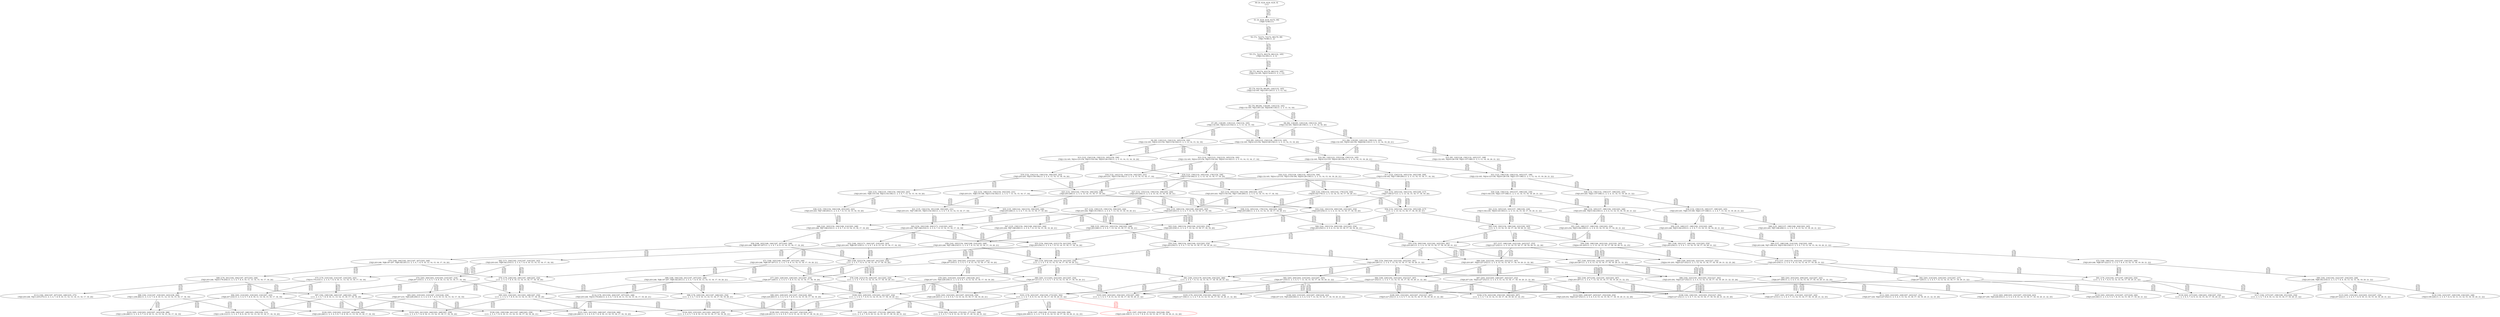 digraph {
	S0[label="S0: [0, 0] [0, 0] [0, 0] [0, 0] \n{}{}"];
	S1[label="S1: [0, 0] [0, 0] [0, 0] [72, 90] \n{T0J0:72-90}{1}"];
	S2[label="S2: [72, 72] [72, 72] [72, 90] [79, 99] \n{T0J1:79-99}{1, 2}"];
	S3[label="S3: [72, 72] [72, 90] [79, 99] [132, 165] \n{T0J2:132-165}{1, 2, 3}"];
	S4[label="S4: [72, 90] [74, 93] [79, 99] [132, 165] \n{T0J2:132-165, T0J12:74-93}{1, 2, 3, 13}"];
	S5[label="S5: [74, 93] [79, 99] [95, 120] [132, 165] \n{T0J2:132-165, T0J13:95-120}{1, 2, 3, 13, 14}"];
	S6[label="S6: [79, 99] [94, 118] [95, 120] [132, 165] \n{T0J2:132-165, T0J13:95-120, T0J18:94-118}{1, 2, 3, 13, 14, 19}"];
	S7[label="S7: [95, 118] [95, 118] [123, 154] [132, 165] \n{T0J2:132-165, T0J14:123-154}{1, 2, 3, 13, 14, 15, 19}"];
	S8[label="S8: [94, 118] [95, 120] [126, 159] [132, 165] \n{T0J2:132-165, T0J19:126-159}{1, 2, 3, 13, 14, 19, 20}"];
	S9[label="S9: [95, 118] [123, 154] [132, 165] [154, 192] \n{T0J2:132-165, T0J14:123-154, T0J15:154-192}{1, 2, 3, 13, 14, 15, 16, 19}"];
	S10[label="S10: [95, 120] [123, 154] [126, 159] [132, 165] \n{T0J2:132-165, T0J14:123-154, T0J19:126-159}{1, 2, 3, 13, 14, 15, 19, 20}"];
	S11[label="S11: [94, 119] [95, 120] [126, 159] [132, 165] \n{T0J2:132-165, T0J19:126-159, T0J20:94-119}{1, 2, 3, 13, 14, 19, 20, 21}"];
	S12[label="S12: [114, 142] [123, 154] [132, 165] [154, 192] \n{T0J2:132-165, T0J14:123-154, T0J15:154-192, T0J16:114-142}{1, 2, 3, 13, 14, 15, 16, 17, 19}"];
	S13[label="S13: [123, 154] [126, 159] [132, 165] [154, 194] \n{T0J2:132-165, T0J14:123-154, T0J15:154-194, T0J19:126-159}{1, 2, 3, 13, 14, 15, 16, 19, 20}"];
	S14[label="S14: [95, 120] [123, 155] [126, 159] [132, 165] \n{T0J2:132-165, T0J14:123-155, T0J19:126-159}{1, 2, 3, 13, 14, 15, 19, 20, 21}"];
	S15[label="S15: [95, 120] [126, 159] [132, 165] [157, 198] \n{T0J2:132-165, T0J19:126-159, T0J21:157-198}{1, 2, 3, 13, 14, 19, 20, 21, 22}"];
	S16[label="S16: [132, 142] [132, 154] [154, 192] [203, 231] \n{T0J3:203-231, T0J15:154-192}{1, 2, 3, 4, 13, 14, 15, 16, 17, 19}"];
	S17[label="S17: [123, 154] [132, 165] [154, 192] [160, 200] \n{T0J15:154-192, T0J17:160-200}{1, 2, 3, 13, 14, 15, 16, 17, 18, 19}"];
	S18[label="S18: [123, 159] [132, 165] [142, 178] [154, 194] \n{T0J15:154-194}{1, 2, 3, 13, 14, 15, 16, 17, 19, 20}"];
	S19[label="S19: [132, 154] [132, 159] [154, 194] [203, 243] \n{T0J3:203-243, T0J15:154-194}{1, 2, 3, 4, 13, 14, 15, 16, 19, 20}"];
	S20[label="S20: [123, 155] [126, 159] [132, 165] [154, 194] \n{T0J2:132-165, T0J14:123-155, T0J15:154-194, T0J19:126-159}{1, 2, 3, 13, 14, 15, 16, 19, 20, 21}"];
	S21[label="S21: [123, 156] [126, 159] [132, 165] [157, 198] \n{T0J2:132-165, T0J14:123-156, T0J19:126-159, T0J21:157-198}{1, 2, 3, 13, 14, 15, 19, 20, 21, 22}"];
	S22[label="S22: [132, 146] [135, 154] [154, 192] [203, 231] \n{T0J3:203-231, T0J6:135-146, T0J15:154-192}{1, 2, 3, 4, 7, 13, 14, 15, 16, 17, 19}"];
	S23[label="S23: [132, 165] [154, 192] [160, 200] [203, 243] \n{T0J3:203-243, T0J15:154-192, T0J17:160-200}{1, 2, 3, 4, 13, 14, 15, 16, 17, 18, 19}"];
	S24[label="S24: [132, 165] [142, 192] [154, 195] [160, 217] \n{T0J17:160-217}{1, 2, 3, 13, 14, 15, 16, 17, 18, 19, 20}"];
	S25[label="S25: [132, 165] [142, 178] [154, 194] [203, 248] \n{T0J3:203-248}{1, 2, 3, 4, 13, 14, 15, 16, 17, 19, 20}"];
	S26[label="S26: [132, 158] [135, 159] [154, 194] [203, 243] \n{T0J3:203-243, T0J6:135-158, T0J15:154-194}{1, 2, 3, 4, 7, 13, 14, 15, 16, 19, 20}"];
	S27[label="S27: [132, 155] [132, 159] [154, 194] [203, 244] \n{T0J3:203-244}{1, 2, 3, 4, 13, 14, 15, 16, 19, 20, 21}"];
	S28[label="S28: [126, 159] [132, 165] [142, 179] [154, 194] \n{T0J16:142-179}{1, 2, 3, 13, 14, 15, 16, 17, 19, 20, 21}"];
	S29[label="S29: [132, 156] [132, 159] [157, 198] [203, 245] \n{T0J3:203-245, T0J21:157-198}{1, 2, 3, 4, 13, 14, 15, 19, 20, 21, 22}"];
	S30[label="S30: [126, 159] [132, 165] [157, 198] [182, 230] \n{T0J15:182-230, T0J21:157-198}{1, 2, 3, 13, 14, 15, 16, 19, 20, 21, 22}"];
	S31[label="S31: [135, 154] [154, 191] [168, 192] [203, 231] \n{T0J3:203-231, T0J7:168-191, T0J15:154-192}{1, 2, 3, 4, 7, 8, 13, 14, 15, 16, 17, 19}"];
	S32[label="S32: [135, 169] [154, 192] [160, 204] [203, 243] \n{T0J3:203-243}{1, 2, 3, 4, 7, 13, 14, 15, 16, 17, 18, 19}"];
	S33[label="S33: [142, 192] [154, 200] [160, 222] [203, 254] \n{T0J3:203-254}{1, 2, 3, 4, 13, 14, 15, 16, 17, 18, 19, 20}"];
	S34[label="S34: [132, 165] [142, 192] [154, 195] [160, 217] \n{}{1, 2, 3, 13, 14, 15, 16, 17, 18, 19, 20, 21}"];
	S35[label="S35: [135, 169] [142, 182] [154, 194] [203, 248] \n{T0J3:203-248}{1, 2, 3, 4, 7, 13, 14, 15, 16, 17, 19, 20}"];
	S36[label="S36: [135, 159] [154, 194] [168, 203] [203, 243] \n{T0J3:203-243, T0J7:168-203}{1, 2, 3, 4, 7, 8, 13, 14, 15, 16, 19, 20}"];
	S37[label="S37: [132, 159] [135, 159] [154, 194] [203, 244] \n{T0J3:203-244, T0J6:135-159}{1, 2, 3, 4, 7, 13, 14, 15, 16, 19, 20, 21}"];
	S38[label="S38: [132, 165] [142, 179] [154, 194] [203, 248] \n{T0J3:203-248}{1, 2, 3, 4, 13, 14, 15, 16, 17, 19, 20, 21}"];
	S39[label="S39: [132, 159] [135, 160] [157, 198] [203, 245] \n{T0J3:203-245, T0J6:135-160, T0J21:157-198}{1, 2, 3, 4, 7, 13, 14, 15, 19, 20, 21, 22}"];
	S40[label="S40: [132, 165] [157, 198] [182, 230] [203, 248] \n{T0J3:203-248, T0J15:182-230}{1, 2, 3, 4, 13, 14, 15, 16, 19, 20, 21, 22}"];
	S41[label="S41: [132, 165] [145, 183] [157, 198] [182, 230] \n{T0J15:182-230, T0J16:145-183}{1, 2, 3, 13, 14, 15, 16, 17, 19, 20, 21, 22}"];
	S42[label="S42: [154, 192] [160, 204] [171, 214] [203, 243] \n{T0J3:203-243, T0J7:168-214}{1, 2, 3, 4, 7, 8, 13, 14, 15, 16, 17, 18, 19}"];
	S43[label="S43: [142, 196] [154, 204] [160, 222] [203, 254] \n{T0J3:203-254}{1, 2, 3, 4, 7, 13, 14, 15, 16, 17, 18, 19, 20}"];
	S44[label="S44: [142, 192] [154, 200] [160, 222] [203, 254] \n{T0J3:203-254}{1, 2, 3, 4, 13, 14, 15, 16, 17, 18, 19, 20, 21}"];
	S45[label="S45: [142, 192] [154, 198] [160, 222] [182, 243] \n{}{1, 2, 3, 13, 14, 15, 16, 17, 18, 19, 20, 21, 22}"];
	S46[label="S46: [142, 183] [154, 194] [168, 214] [203, 248] \n{T0J3:203-248, T0J7:168-214}{1, 2, 3, 4, 7, 8, 13, 14, 15, 16, 17, 19, 20}"];
	S47[label="S47: [135, 159] [154, 194] [168, 204] [203, 244] \n{T0J3:203-244, T0J7:168-204}{1, 2, 3, 4, 7, 8, 13, 14, 15, 16, 19, 20, 21}"];
	S48[label="S48: [135, 169] [142, 183] [154, 194] [203, 248] \n{T0J3:203-248}{1, 2, 3, 4, 7, 13, 14, 15, 16, 17, 19, 20, 21}"];
	S49[label="S49: [135, 160] [157, 198] [168, 204] [203, 245] \n{T0J3:203-245, T0J7:168-204}{1, 2, 3, 4, 7, 8, 13, 14, 15, 19, 20, 21, 22}"];
	S50[label="S50: [135, 169] [157, 198] [182, 233] [203, 248] \n{T0J3:203-248, T0J15:182-233}{1, 2, 3, 4, 7, 13, 14, 15, 16, 19, 20, 21, 22}"];
	S51[label="S51: [145, 188] [157, 198] [182, 230] [203, 254] \n{T0J3:203-254, T0J15:182-230}{1, 2, 3, 4, 13, 14, 15, 16, 17, 19, 20, 21, 22}"];
	S52[label="S52: [168, 192] [171, 204] [187, 216] [203, 243] \n{T0J3:203-243, T0J8:187-216}{1, 2, 3, 4, 7, 8, 9, 13, 14, 15, 16, 17, 18, 19}"];
	S53[label="S53: [154, 204] [160, 222] [178, 241] [203, 254] \n{T0J3:203-254}{1, 2, 3, 4, 7, 8, 13, 14, 15, 16, 17, 18, 19, 20}"];
	S54[label="S54: [142, 196] [154, 204] [160, 222] [203, 254] \n{T0J3:203-254}{1, 2, 3, 4, 7, 13, 14, 15, 16, 17, 18, 19, 20, 21}"];
	S55[label="S55: [154, 200] [160, 222] [182, 243] [203, 281] \n{T0J3:203-281}{1, 2, 3, 4, 13, 14, 15, 16, 17, 18, 19, 20, 21, 22}"];
	S56[label="S56: [160, 198] [160, 203] [182, 222] [191, 243] \n{T0J24:191-203}{1, 2, 3, 13, 14, 15, 16, 17, 18, 19, 20, 21, 22, 25}"];
	S57[label="S57: [157, 198] [160, 222] [182, 243] [227, 252] \n{T0J25:227-252}{1, 2, 3, 13, 14, 15, 16, 17, 18, 19, 20, 21, 22, 26}"];
	S58[label="S58: [168, 183] [168, 194] [187, 207] [203, 248] \n{T0J3:203-248, T0J8:187-207}{1, 2, 3, 4, 7, 8, 9, 13, 14, 15, 16, 17, 19, 20}"];
	S59[label="S59: [142, 183] [154, 194] [168, 214] [203, 248] \n{T0J3:203-248, T0J7:168-214}{1, 2, 3, 4, 7, 8, 13, 14, 15, 16, 17, 19, 20, 21}"];
	S60[label="S60: [157, 198] [168, 214] [182, 234] [203, 248] \n{T0J3:203-248, T0J7:168-214, T0J15:182-234}{1, 2, 3, 4, 7, 8, 13, 14, 15, 16, 19, 20, 21, 22}"];
	S61[label="S61: [148, 192] [157, 198] [182, 233] [203, 254] \n{T0J3:203-254}{1, 2, 3, 4, 7, 13, 14, 15, 16, 17, 19, 20, 21, 22}"];
	S62[label="S62: [171, 204] [182, 210] [187, 216] [203, 243] \n{T0J3:203-243, T0J9:182-210}{1, 2, 3, 4, 7, 8, 9, 10, 13, 14, 15, 16, 17, 18, 19}"];
	S63[label="S63: [168, 222] [178, 228] [187, 241] [203, 254] \n{}{1, 2, 3, 4, 7, 8, 9, 13, 14, 15, 16, 17, 18, 19, 20}"];
	S64[label="S64: [203, 204] [203, 210] [203, 222] [207, 241] \n{T0J4:207-210}{1, 2, 3, 4, 5, 7, 8, 13, 14, 15, 16, 17, 18, 19, 20}"];
	S65[label="S65: [154, 205] [160, 222] [178, 241] [203, 254] \n{}{1, 2, 3, 4, 7, 8, 13, 14, 15, 16, 17, 18, 19, 20, 21}"];
	S66[label="S66: [154, 204] [160, 222] [182, 243] [203, 281] \n{T0J3:203-281}{1, 2, 3, 4, 7, 13, 14, 15, 16, 17, 18, 19, 20, 21, 22}"];
	S67[label="S67: [160, 203] [182, 222] [191, 243] [203, 287] \n{T0J3:203-287}{1, 2, 3, 4, 13, 14, 15, 16, 17, 18, 19, 20, 21, 22, 25}"];
	S68[label="S68: [160, 222] [182, 243] [203, 252] [227, 287] \n{T0J3:203-287, T0J25:227-252}{1, 2, 3, 4, 13, 14, 15, 16, 17, 18, 19, 20, 21, 22, 26}"];
	S69[label="S69: [160, 203] [182, 222] [191, 243] [227, 252] \n{T0J24:191-203, T0J25:227-252}{1, 2, 3, 13, 14, 15, 16, 17, 18, 19, 20, 21, 22, 25, 26}"];
	S70[label="S70: [168, 194] [182, 201] [187, 207] [203, 248] \n{T0J3:203-248, T0J8:187-207, T0J9:182-201}{1, 2, 3, 4, 7, 8, 9, 10, 13, 14, 15, 16, 17, 19, 20}"];
	S71[label="S71: [168, 183] [168, 194] [187, 207] [203, 248] \n{T0J3:203-248, T0J8:187-207}{1, 2, 3, 4, 7, 8, 9, 13, 14, 15, 16, 17, 19, 20, 21}"];
	S72[label="S72: [168, 198] [182, 222] [187, 234] [203, 248] \n{T0J3:203-248, T0J8:187-222}{1, 2, 3, 4, 7, 8, 9, 13, 14, 15, 16, 19, 20, 21, 22}"];
	S73[label="S73: [157, 214] [176, 233] [182, 237] [203, 254] \n{T0J3:203-254}{1, 2, 3, 4, 7, 8, 13, 14, 15, 16, 17, 19, 20, 21, 22}"];
	S74[label="S74: [203, 204] [203, 210] [203, 210] [207, 216] \n{T0J4:207-210}{1, 2, 3, 4, 5, 7, 8, 9, 10, 13, 14, 15, 16, 17, 18, 19}"];
	S75[label="S75: [179, 210] [182, 214] [187, 216] [203, 243] \n{T0J10:179-214}{1, 2, 3, 4, 7, 8, 9, 10, 11, 13, 14, 15, 16, 17, 18, 19}"];
	S76[label="S76: [178, 228] [182, 240] [187, 248] [203, 254] \n{}{1, 2, 3, 4, 7, 8, 9, 10, 13, 14, 15, 16, 17, 18, 19, 20}"];
	S77[label="S77: [203, 228] [203, 228] [203, 241] [207, 254] \n{T0J4:207-228}{1, 2, 3, 4, 5, 7, 8, 9, 13, 14, 15, 16, 17, 18, 19, 20}"];
	S78[label="S78: [168, 223] [178, 229] [187, 241] [203, 254] \n{}{1, 2, 3, 4, 7, 8, 9, 13, 14, 15, 16, 17, 18, 19, 20, 21}"];
	S79[label="S79: [203, 210] [203, 222] [207, 236] [228, 241] \n{T0J4:207-210, T0J5:228-236}{1, 2, 3, 4, 5, 6, 7, 8, 13, 14, 15, 16, 17, 18, 19, 20}"];
	S80[label="S80: [203, 211] [203, 222] [203, 241] [207, 254] \n{T0J4:207-211}{1, 2, 3, 4, 5, 7, 8, 13, 14, 15, 16, 17, 18, 19, 20, 21}"];
	S81[label="S81: [160, 233] [178, 243] [190, 254] [203, 284] \n{}{1, 2, 3, 4, 7, 8, 13, 14, 15, 16, 17, 18, 19, 20, 21, 22}"];
	S82[label="S82: [203, 204] [203, 210] [203, 222] [207, 243] \n{T0J4:207-210}{1, 2, 3, 4, 5, 7, 13, 14, 15, 16, 17, 18, 19, 20, 21, 22}"];
	S83[label="S83: [160, 207] [182, 222] [191, 243] [203, 287] \n{T0J3:203-287}{1, 2, 3, 4, 7, 13, 14, 15, 16, 17, 18, 19, 20, 21, 22, 25}"];
	S84[label="S84: [160, 226] [182, 243] [203, 252] [227, 287] \n{T0J25:227-252}{1, 2, 3, 4, 7, 13, 14, 15, 16, 17, 18, 19, 20, 21, 22, 26}"];
	S85[label="S85: [203, 203] [203, 209] [203, 222] [207, 243] \n{T0J4:207-209}{1, 2, 3, 4, 5, 13, 14, 15, 16, 17, 18, 19, 20, 21, 22, 25}"];
	S86[label="S86: [182, 222] [191, 243] [203, 252] [227, 292] \n{T0J3:203-292, T0J25:227-252}{1, 2, 3, 4, 13, 14, 15, 16, 17, 18, 19, 20, 21, 22, 25, 26}"];
	S87[label="S87: [203, 222] [203, 228] [207, 243] [227, 252] \n{T0J4:207-228, T0J25:227-252}{1, 2, 3, 4, 5, 13, 14, 15, 16, 17, 18, 19, 20, 21, 22, 26}"];
	S88[label="S88: [176, 201] [182, 204] [187, 207] [203, 248] \n{T0J3:203-248, T0J10:176-204}{1, 2, 3, 4, 7, 8, 9, 10, 11, 13, 14, 15, 16, 17, 19, 20}"];
	S89[label="S89: [168, 194] [182, 201] [187, 207] [203, 248] \n{T0J3:203-248, T0J8:187-207, T0J9:182-201}{1, 2, 3, 4, 7, 8, 9, 10, 13, 14, 15, 16, 17, 19, 20, 21}"];
	S90[label="S90: [182, 216] [182, 222] [187, 234] [203, 248] \n{T0J3:203-248, T0J9:182-216}{1, 2, 3, 4, 7, 8, 9, 10, 13, 14, 15, 16, 19, 20, 21, 22}"];
	S91[label="S91: [176, 233] [182, 237] [187, 238] [203, 254] \n{}{1, 2, 3, 4, 7, 8, 9, 13, 14, 15, 16, 17, 19, 20, 21, 22}"];
	S92[label="S92: [203, 214] [203, 220] [203, 233] [207, 237] \n{T0J4:207-220}{1, 2, 3, 4, 5, 7, 8, 13, 14, 15, 16, 17, 19, 20, 21, 22}"];
	S93[label="S93: [203, 210] [203, 210] [207, 216] [228, 236] \n{T0J4:207-210, T0J5:228-236}{1, 2, 3, 4, 5, 6, 7, 8, 9, 10, 13, 14, 15, 16, 17, 18, 19}"];
	S94[label="S94: [203, 214] [203, 216] [203, 216] [207, 243] \n{T0J4:207-216}{1, 2, 3, 4, 5, 7, 8, 9, 10, 11, 13, 14, 15, 16, 17, 18, 19}"];
	S95[label="S95: [203, 234] [203, 241] [203, 248] [207, 254] \n{}{1, 2, 3, 4, 5, 7, 8, 9, 10, 13, 14, 15, 16, 17, 18, 19, 20}"];
	S96[label="S96: [182, 214] [187, 216] [203, 243] [238, 284] \n{T0J11:238-284}{1, 2, 3, 4, 7, 8, 9, 10, 11, 12, 13, 14, 15, 16, 17, 18, 19}"];
	S97[label="S97: [182, 238] [186, 240] [187, 248] [203, 259] \n{}{1, 2, 3, 4, 7, 8, 9, 10, 11, 13, 14, 15, 16, 17, 18, 19, 20}"];
	S98[label="S98: [178, 229] [182, 241] [187, 248] [203, 254] \n{}{1, 2, 3, 4, 7, 8, 9, 10, 13, 14, 15, 16, 17, 18, 19, 20, 21}"];
	S99[label="S99: [203, 228] [203, 241] [207, 254] [228, 260] \n{T0J5:228-260}{1, 2, 3, 4, 5, 6, 7, 8, 9, 13, 14, 15, 16, 17, 18, 19, 20}"];
	S100[label="S100: [203, 229] [203, 235] [203, 241] [207, 254] \n{}{1, 2, 3, 4, 5, 7, 8, 9, 13, 14, 15, 16, 17, 18, 19, 20, 21}"];
	S101[label="S101: [178, 243] [187, 254] [190, 273] [203, 302] \n{}{1, 2, 3, 4, 7, 8, 9, 13, 14, 15, 16, 17, 18, 19, 20, 21, 22}"];
	S102[label="S102: [203, 222] [203, 241] [207, 243] [228, 254] \n{T0J5:228-243}{1, 2, 3, 4, 5, 6, 7, 8, 13, 14, 15, 16, 17, 18, 19, 20, 21}"];
	S103[label="S103: [203, 243] [203, 254] [203, 255] [207, 290] \n{}{1, 2, 3, 4, 5, 7, 8, 13, 14, 15, 16, 17, 18, 19, 20, 21, 22}"];
	S104[label="S104: [178, 243] [190, 254] [191, 284] [203, 287] \n{}{1, 2, 3, 4, 7, 8, 13, 14, 15, 16, 17, 18, 19, 20, 21, 22, 25}"];
	S105[label="S105: [178, 243] [190, 254] [203, 284] [227, 336] \n{T0J25:227-336}{1, 2, 3, 4, 7, 8, 13, 14, 15, 16, 17, 18, 19, 20, 21, 22, 26}"];
	S106[label="S106: [203, 210] [203, 222] [207, 236] [228, 243] \n{T0J4:207-210, T0J5:228-236}{1, 2, 3, 4, 5, 6, 7, 13, 14, 15, 16, 17, 18, 19, 20, 21, 22}"];
	S107[label="S107: [203, 207] [203, 213] [203, 222] [207, 243] \n{T0J4:207-213}{1, 2, 3, 4, 5, 7, 13, 14, 15, 16, 17, 18, 19, 20, 21, 22, 25}"];
	S108[label="S108: [182, 226] [191, 243] [203, 252] [227, 292] \n{T0J25:227-252}{1, 2, 3, 4, 7, 13, 14, 15, 16, 17, 18, 19, 20, 21, 22, 25, 26}"];
	S109[label="S109: [203, 232] [203, 243] [207, 252] [227, 287] \n{T0J25:227-252}{1, 2, 3, 4, 5, 7, 13, 14, 15, 16, 17, 18, 19, 20, 21, 22, 26}"];
	S110[label="S110: [203, 209] [203, 222] [207, 235] [228, 243] \n{T0J4:207-209, T0J5:228-235}{1, 2, 3, 4, 5, 6, 13, 14, 15, 16, 17, 18, 19, 20, 21, 22, 25}"];
	S111[label="S111: [203, 222] [203, 228] [207, 243] [227, 252] \n{T0J4:207-228, T0J25:227-252}{1, 2, 3, 4, 5, 13, 14, 15, 16, 17, 18, 19, 20, 21, 22, 25, 26}"];
	S112[label="S112: [203, 228] [207, 243] [227, 252] [228, 254] \n{T0J5:228-254, T0J25:227-252}{1, 2, 3, 4, 5, 6, 13, 14, 15, 16, 17, 18, 19, 20, 21, 22, 26}"];
	S113[label="S113: [182, 204] [187, 207] [203, 248] [235, 275] \n{T0J3:203-248, T0J11:235-275}{1, 2, 3, 4, 7, 8, 9, 10, 11, 12, 13, 14, 15, 16, 17, 19, 20}"];
	S114[label="S114: [176, 201] [182, 204] [187, 207] [203, 248] \n{T0J3:203-248, T0J10:176-204}{1, 2, 3, 4, 7, 8, 9, 10, 11, 13, 14, 15, 16, 17, 19, 20, 21}"];
	S115[label="S115: [203, 216] [203, 222] [203, 222] [207, 234] \n{T0J4:207-222}{1, 2, 3, 4, 5, 7, 8, 9, 10, 13, 14, 15, 16, 19, 20, 21, 22}"];
	S116[label="S116: [182, 222] [187, 226] [190, 234] [203, 248] \n{T0J10:190-226}{1, 2, 3, 4, 7, 8, 9, 10, 11, 13, 14, 15, 16, 19, 20, 21, 22}"];
	S117[label="S117: [182, 237] [187, 238] [190, 251] [203, 254] \n{}{1, 2, 3, 4, 7, 8, 9, 10, 13, 14, 15, 16, 17, 19, 20, 21, 22}"];
	S118[label="S118: [203, 237] [203, 238] [203, 239] [207, 254] \n{}{1, 2, 3, 4, 5, 7, 8, 9, 13, 14, 15, 16, 17, 19, 20, 21, 22}"];
	S119[label="S119: [203, 220] [203, 233] [207, 237] [228, 246] \n{T0J5:228-246}{1, 2, 3, 4, 5, 6, 7, 8, 13, 14, 15, 16, 17, 19, 20, 21, 22}"];
	S120[label="S120: [203, 216] [203, 216] [207, 243] [228, 246] \n{T0J5:228-246}{1, 2, 3, 4, 5, 6, 7, 8, 9, 10, 11, 13, 14, 15, 16, 17, 18, 19}"];
	S121[label="S121: [203, 241] [203, 248] [207, 254] [228, 266] \n{T0J5:228-266}{1, 2, 3, 4, 5, 6, 7, 8, 9, 10, 13, 14, 15, 16, 17, 18, 19, 20}"];
	S122[label="S122: [203, 216] [203, 220] [207, 243] [238, 288] \n{T0J11:238-288}{1, 2, 3, 4, 5, 7, 8, 9, 10, 11, 12, 13, 14, 15, 16, 17, 18, 19}"];
	S123[label="S123: [203, 241] [203, 244] [203, 248] [207, 259] \n{}{1, 2, 3, 4, 5, 7, 8, 9, 10, 11, 13, 14, 15, 16, 17, 18, 19, 20}"];
	S124[label="S124: [203, 235] [203, 241] [203, 248] [207, 254] \n{}{1, 2, 3, 4, 5, 7, 8, 9, 10, 13, 14, 15, 16, 17, 18, 19, 20, 21}"];
	S125[label="S125: [186, 240] [187, 248] [203, 259] [238, 312] \n{T0J11:238-312}{1, 2, 3, 4, 7, 8, 9, 10, 11, 12, 13, 14, 15, 16, 17, 18, 19, 20}"];
	S126[label="S126: [182, 239] [186, 241] [187, 248] [203, 259] \n{}{1, 2, 3, 4, 7, 8, 9, 10, 11, 13, 14, 15, 16, 17, 18, 19, 20, 21}"];
	S127[label="S127: [182, 254] [187, 273] [192, 289] [203, 308] \n{}{1, 2, 3, 4, 7, 8, 9, 10, 13, 14, 15, 16, 17, 18, 19, 20, 21, 22}"];
	S128[label="S128: [203, 235] [203, 241] [207, 254] [228, 261] \n{T0J5:228-261}{1, 2, 3, 4, 5, 6, 7, 8, 9, 13, 14, 15, 16, 17, 18, 19, 20, 21}"];
	S129[label="S129: [203, 254] [203, 273] [203, 277] [207, 308] \n{}{1, 2, 3, 4, 5, 7, 8, 9, 13, 14, 15, 16, 17, 18, 19, 20, 21, 22}"];
	S130[label="S130: [187, 254] [190, 273] [203, 302] [209, 309] \n{T0J24:209-309}{1, 2, 3, 4, 7, 8, 9, 13, 14, 15, 16, 17, 18, 19, 20, 21, 22, 25}"];
	S131[label="S131: [187, 254] [190, 273] [203, 302] [248, 358] \n{T0J25:248-358}{1, 2, 3, 4, 7, 8, 9, 13, 14, 15, 16, 17, 18, 19, 20, 21, 22, 26}"];
	S0 -> S1[label="T0 J0\nDL=350\nES=0\nLS=0\nEF=72\nLF=90",fontsize=8];
	S1 -> S2[label="T0 J1\nDL=350\nES=72\nLS=90\nEF=79\nLF=99",fontsize=8];
	S2 -> S3[label="T0 J2\nDL=350\nES=72\nLS=90\nEF=132\nLF=165",fontsize=8];
	S3 -> S4[label="T0 J12\nDL=350\nES=72\nLS=90\nEF=74\nLF=93",fontsize=8];
	S4 -> S5[label="T0 J13\nDL=350\nES=74\nLS=93\nEF=95\nLF=120",fontsize=8];
	S5 -> S6[label="T0 J18\nDL=350\nES=74\nLS=93\nEF=94\nLF=118",fontsize=8];
	S6 -> S7[label="T0 J14\nDL=350\nES=95\nLS=118\nEF=123\nLF=154",fontsize=8];
	S6 -> S8[label="T0 J19\nDL=350\nES=94\nLS=118\nEF=126\nLF=159",fontsize=8];
	S7 -> S9[label="T0 J15\nDL=350\nES=95\nLS=118\nEF=154\nLF=192",fontsize=8];
	S7 -> S10[label="T0 J19\nDL=350\nES=95\nLS=118\nEF=127\nLF=159",fontsize=8];
	S8 -> S10[label="T0 J14\nDL=350\nES=95\nLS=118\nEF=123\nLF=154",fontsize=8];
	S8 -> S11[label="T0 J20\nDL=350\nES=94\nLS=118\nEF=94\nLF=119",fontsize=8];
	S9 -> S12[label="T0 J16\nDL=350\nES=95\nLS=118\nEF=114\nLF=142",fontsize=8];
	S9 -> S13[label="T0 J19\nDL=350\nES=95\nLS=118\nEF=127\nLF=159",fontsize=8];
	S10 -> S13[label="T0 J15\nDL=350\nES=95\nLS=120\nEF=154\nLF=194",fontsize=8];
	S10 -> S14[label="T0 J20\nDL=350\nES=95\nLS=119\nEF=95\nLF=120",fontsize=8];
	S11 -> S14[label="T0 J14\nDL=350\nES=95\nLS=119\nEF=123\nLF=155",fontsize=8];
	S11 -> S15[label="T0 J21\nDL=350\nES=94\nLS=119\nEF=157\nLF=198",fontsize=8];
	S12 -> S16[label="T0 J3\nDL=350\nES=132\nLS=142\nEF=203\nLF=231",fontsize=8];
	S12 -> S17[label="T0 J17\nDL=350\nES=114\nLS=142\nEF=160\nLF=200",fontsize=8];
	S12 -> S18[label="T0 J19\nDL=350\nES=114\nLS=119\nEF=146\nLF=160",fontsize=8];
	S13 -> S19[label="T0 J3\nDL=350\nES=132\nLS=154\nEF=203\nLF=243",fontsize=8];
	S13 -> S18[label="T0 J16\nDL=350\nES=123\nLS=154\nEF=142\nLF=178",fontsize=8];
	S14 -> S20[label="T0 J15\nDL=350\nES=95\nLS=120\nEF=154\nLF=194",fontsize=8];
	S14 -> S21[label="T0 J21\nDL=350\nES=95\nLS=119\nEF=158\nLF=198",fontsize=8];
	S15 -> S21[label="T0 J14\nDL=350\nES=95\nLS=120\nEF=123\nLF=156",fontsize=8];
	S16 -> S22[label="T0 J6\nDL=350\nES=132\nLS=142\nEF=135\nLF=146",fontsize=8];
	S16 -> S23[label="T0 J17\nDL=350\nES=132\nLS=142\nEF=178\nLF=200",fontsize=8];
	S17 -> S23[label="T0 J3\nDL=350\nES=132\nLS=154\nEF=203\nLF=243",fontsize=8];
	S17 -> S24[label="T0 J19\nDL=350\nES=123\nLS=154\nEF=155\nLF=195",fontsize=8];
	S18 -> S25[label="T0 J3\nDL=350\nES=132\nLS=159\nEF=203\nLF=248",fontsize=8];
	S18 -> S24[label="T0 J17\nDL=350\nES=123\nLS=159\nEF=169\nLF=217",fontsize=8];
	S19 -> S26[label="T0 J6\nDL=350\nES=132\nLS=154\nEF=135\nLF=158",fontsize=8];
	S19 -> S25[label="T0 J16\nDL=350\nES=132\nLS=154\nEF=151\nLF=178",fontsize=8];
	S20 -> S27[label="T0 J3\nDL=350\nES=132\nLS=155\nEF=203\nLF=244",fontsize=8];
	S20 -> S28[label="T0 J16\nDL=350\nES=123\nLS=155\nEF=142\nLF=179",fontsize=8];
	S21 -> S29[label="T0 J3\nDL=350\nES=132\nLS=156\nEF=203\nLF=245",fontsize=8];
	S21 -> S30[label="T0 J15\nDL=350\nES=123\nLS=156\nEF=182\nLF=230",fontsize=8];
	S22 -> S31[label="T0 J7\nDL=350\nES=132\nLS=146\nEF=168\nLF=191",fontsize=8];
	S22 -> S32[label="T0 J17\nDL=350\nES=132\nLS=146\nEF=178\nLF=204",fontsize=8];
	S23 -> S32[label="T0 J6\nDL=350\nES=132\nLS=165\nEF=135\nLF=169",fontsize=8];
	S23 -> S33[label="T0 J19\nDL=350\nES=132\nLS=164\nEF=164\nLF=205",fontsize=8];
	S24 -> S33[label="T0 J3\nDL=350\nES=132\nLS=165\nEF=203\nLF=254",fontsize=8];
	S24 -> S34[label="T0 J20\nDL=350\nES=132\nLS=164\nEF=132\nLF=165",fontsize=8];
	S25 -> S35[label="T0 J6\nDL=350\nES=132\nLS=165\nEF=135\nLF=169",fontsize=8];
	S25 -> S33[label="T0 J17\nDL=350\nES=132\nLS=164\nEF=178\nLF=222",fontsize=8];
	S26 -> S36[label="T0 J7\nDL=350\nES=132\nLS=158\nEF=168\nLF=203",fontsize=8];
	S26 -> S35[label="T0 J16\nDL=350\nES=132\nLS=158\nEF=151\nLF=182",fontsize=8];
	S27 -> S37[label="T0 J6\nDL=350\nES=132\nLS=155\nEF=135\nLF=159",fontsize=8];
	S27 -> S38[label="T0 J16\nDL=350\nES=132\nLS=155\nEF=151\nLF=179",fontsize=8];
	S28 -> S38[label="T0 J3\nDL=350\nES=132\nLS=159\nEF=203\nLF=248",fontsize=8];
	S28 -> S34[label="T0 J17\nDL=350\nES=126\nLS=159\nEF=172\nLF=217",fontsize=8];
	S29 -> S39[label="T0 J6\nDL=350\nES=132\nLS=156\nEF=135\nLF=160",fontsize=8];
	S29 -> S40[label="T0 J15\nDL=350\nES=132\nLS=156\nEF=191\nLF=230",fontsize=8];
	S30 -> S40[label="T0 J3\nDL=350\nES=132\nLS=159\nEF=203\nLF=248",fontsize=8];
	S30 -> S41[label="T0 J16\nDL=350\nES=126\nLS=159\nEF=145\nLF=183",fontsize=8];
	S31 -> S42[label="T0 J17\nDL=350\nES=135\nLS=154\nEF=181\nLF=212",fontsize=8];
	S32 -> S42[label="T0 J7\nDL=350\nES=135\nLS=169\nEF=171\nLF=214",fontsize=8];
	S32 -> S43[label="T0 J19\nDL=350\nES=135\nLS=164\nEF=167\nLF=205",fontsize=8];
	S33 -> S43[label="T0 J6\nDL=350\nES=142\nLS=192\nEF=145\nLF=196",fontsize=8];
	S33 -> S44[label="T0 J20\nDL=350\nES=142\nLS=164\nEF=142\nLF=165",fontsize=8];
	S34 -> S44[label="T0 J3\nDL=350\nES=132\nLS=165\nEF=203\nLF=254",fontsize=8];
	S34 -> S45[label="T0 J21\nDL=350\nES=132\nLS=164\nEF=195\nLF=243",fontsize=8];
	S35 -> S46[label="T0 J7\nDL=350\nES=135\nLS=169\nEF=171\nLF=214",fontsize=8];
	S35 -> S43[label="T0 J17\nDL=350\nES=135\nLS=164\nEF=181\nLF=222",fontsize=8];
	S36 -> S46[label="T0 J16\nDL=350\nES=135\nLS=159\nEF=154\nLF=183",fontsize=8];
	S37 -> S47[label="T0 J7\nDL=350\nES=132\nLS=159\nEF=168\nLF=204",fontsize=8];
	S37 -> S48[label="T0 J16\nDL=350\nES=132\nLS=159\nEF=151\nLF=183",fontsize=8];
	S38 -> S48[label="T0 J6\nDL=350\nES=132\nLS=165\nEF=135\nLF=169",fontsize=8];
	S38 -> S44[label="T0 J17\nDL=350\nES=132\nLS=164\nEF=178\nLF=222",fontsize=8];
	S39 -> S49[label="T0 J7\nDL=350\nES=132\nLS=159\nEF=168\nLF=204",fontsize=8];
	S39 -> S50[label="T0 J15\nDL=350\nES=132\nLS=159\nEF=191\nLF=233",fontsize=8];
	S40 -> S50[label="T0 J6\nDL=350\nES=132\nLS=165\nEF=135\nLF=169",fontsize=8];
	S40 -> S51[label="T0 J16\nDL=350\nES=132\nLS=164\nEF=151\nLF=188",fontsize=8];
	S41 -> S51[label="T0 J3\nDL=350\nES=132\nLS=165\nEF=203\nLF=254",fontsize=8];
	S41 -> S45[label="T0 J17\nDL=350\nES=132\nLS=164\nEF=178\nLF=222",fontsize=8];
	S42 -> S52[label="T0 J8\nDL=350\nES=168\nLS=192\nEF=187\nLF=216",fontsize=8];
	S42 -> S53[label="T0 J19\nDL=350\nES=154\nLS=192\nEF=186\nLF=233",fontsize=8];
	S43 -> S53[label="T0 J7\nDL=350\nES=142\nLS=196\nEF=178\nLF=241",fontsize=8];
	S43 -> S54[label="T0 J20\nDL=350\nES=142\nLS=164\nEF=142\nLF=165",fontsize=8];
	S44 -> S54[label="T0 J6\nDL=350\nES=142\nLS=192\nEF=145\nLF=196",fontsize=8];
	S44 -> S55[label="T0 J21\nDL=350\nES=142\nLS=164\nEF=205\nLF=243",fontsize=8];
	S45 -> S55[label="T0 J3\nDL=350\nES=142\nLS=192\nEF=213\nLF=281",fontsize=8];
	S45 -> S56[label="T0 J24\nDL=350\nES=160\nLS=164\nEF=191\nLF=203",fontsize=8];
	S45 -> S57[label="T0 J25\nDL=350\nES=157\nLS=164\nEF=227\nLF=252",fontsize=8];
	S46 -> S58[label="T0 J8\nDL=350\nES=168\nLS=183\nEF=187\nLF=207",fontsize=8];
	S46 -> S53[label="T0 J17\nDL=350\nES=142\nLS=183\nEF=188\nLF=241",fontsize=8];
	S47 -> S59[label="T0 J16\nDL=350\nES=135\nLS=159\nEF=154\nLF=183",fontsize=8];
	S48 -> S59[label="T0 J7\nDL=350\nES=135\nLS=169\nEF=171\nLF=214",fontsize=8];
	S48 -> S54[label="T0 J17\nDL=350\nES=135\nLS=164\nEF=181\nLF=222",fontsize=8];
	S49 -> S60[label="T0 J15\nDL=350\nES=135\nLS=160\nEF=194\nLF=234",fontsize=8];
	S50 -> S60[label="T0 J7\nDL=350\nES=135\nLS=169\nEF=171\nLF=214",fontsize=8];
	S50 -> S61[label="T0 J16\nDL=350\nES=135\nLS=164\nEF=154\nLF=188",fontsize=8];
	S51 -> S61[label="T0 J6\nDL=350\nES=145\nLS=188\nEF=148\nLF=192",fontsize=8];
	S51 -> S55[label="T0 J17\nDL=350\nES=145\nLS=164\nEF=191\nLF=222",fontsize=8];
	S52 -> S62[label="T0 J9\nDL=350\nES=168\nLS=192\nEF=182\nLF=210",fontsize=8];
	S52 -> S63[label="T0 J19\nDL=350\nES=168\nLS=192\nEF=200\nLF=233",fontsize=8];
	S53 -> S64[label="T0 J4\nDL=350\nES=203\nLS=204\nEF=207\nLF=210",fontsize=8];
	S53 -> S63[label="T0 J8\nDL=350\nES=168\nLS=204\nEF=187\nLF=228",fontsize=8];
	S53 -> S65[label="T0 J20\nDL=350\nES=154\nLS=204\nEF=154\nLF=205",fontsize=8];
	S54 -> S65[label="T0 J7\nDL=350\nES=142\nLS=196\nEF=178\nLF=241",fontsize=8];
	S54 -> S66[label="T0 J21\nDL=350\nES=142\nLS=164\nEF=205\nLF=243",fontsize=8];
	S55 -> S66[label="T0 J6\nDL=350\nES=154\nLS=200\nEF=157\nLF=204",fontsize=8];
	S55 -> S67[label="T0 J24\nDL=350\nES=160\nLS=164\nEF=191\nLF=203",fontsize=8];
	S55 -> S68[label="T0 J25\nDL=350\nES=157\nLS=164\nEF=227\nLF=252",fontsize=8];
	S56 -> S67[label="T0 J3\nDL=350\nES=160\nLS=198\nEF=231\nLF=287",fontsize=8];
	S56 -> S69[label="T0 J25\nDL=350\nES=160\nLS=164\nEF=230\nLF=252",fontsize=8];
	S57 -> S68[label="T0 J3\nDL=350\nES=157\nLS=198\nEF=228\nLF=287",fontsize=8];
	S57 -> S69[label="T0 J24\nDL=350\nES=160\nLS=164\nEF=191\nLF=203",fontsize=8];
	S58 -> S70[label="T0 J9\nDL=350\nES=168\nLS=183\nEF=182\nLF=201",fontsize=8];
	S58 -> S63[label="T0 J17\nDL=350\nES=168\nLS=183\nEF=214\nLF=241",fontsize=8];
	S59 -> S71[label="T0 J8\nDL=350\nES=168\nLS=183\nEF=187\nLF=207",fontsize=8];
	S59 -> S65[label="T0 J17\nDL=350\nES=142\nLS=183\nEF=188\nLF=241",fontsize=8];
	S60 -> S72[label="T0 J8\nDL=350\nES=168\nLS=198\nEF=187\nLF=222",fontsize=8];
	S60 -> S73[label="T0 J16\nDL=350\nES=157\nLS=198\nEF=176\nLF=222",fontsize=8];
	S61 -> S73[label="T0 J7\nDL=350\nES=148\nLS=192\nEF=184\nLF=237",fontsize=8];
	S61 -> S66[label="T0 J17\nDL=350\nES=148\nLS=164\nEF=194\nLF=222",fontsize=8];
	S62 -> S74[label="T0 J4\nDL=350\nES=203\nLS=204\nEF=207\nLF=210",fontsize=8];
	S62 -> S75[label="T0 J10\nDL=350\nES=171\nLS=204\nEF=179\nLF=214",fontsize=8];
	S62 -> S76[label="T0 J19\nDL=350\nES=171\nLS=204\nEF=203\nLF=245",fontsize=8];
	S63 -> S77[label="T0 J4\nDL=350\nES=203\nLS=222\nEF=207\nLF=228",fontsize=8];
	S63 -> S76[label="T0 J9\nDL=350\nES=168\nLS=222\nEF=182\nLF=240",fontsize=8];
	S63 -> S78[label="T0 J20\nDL=350\nES=168\nLS=222\nEF=168\nLF=223",fontsize=8];
	S64 -> S79[label="T0 J5\nDL=350\nES=203\nLS=204\nEF=228\nLF=236",fontsize=8];
	S64 -> S77[label="T0 J8\nDL=350\nES=203\nLS=204\nEF=222\nLF=228",fontsize=8];
	S64 -> S80[label="T0 J20\nDL=350\nES=203\nLS=204\nEF=203\nLF=205",fontsize=8];
	S65 -> S80[label="T0 J4\nDL=350\nES=203\nLS=205\nEF=207\nLF=211",fontsize=8];
	S65 -> S78[label="T0 J8\nDL=350\nES=168\nLS=205\nEF=187\nLF=229",fontsize=8];
	S65 -> S81[label="T0 J21\nDL=350\nES=154\nLS=205\nEF=217\nLF=284",fontsize=8];
	S66 -> S82[label="T0 J4\nDL=350\nES=203\nLS=204\nEF=207\nLF=210",fontsize=8];
	S66 -> S81[label="T0 J7\nDL=350\nES=154\nLS=204\nEF=190\nLF=249",fontsize=8];
	S66 -> S83[label="T0 J24\nDL=350\nES=160\nLS=164\nEF=191\nLF=203",fontsize=8];
	S66 -> S84[label="T0 J25\nDL=350\nES=157\nLS=164\nEF=227\nLF=252",fontsize=8];
	S67 -> S85[label="T0 J4\nDL=350\nES=203\nLS=203\nEF=207\nLF=209",fontsize=8];
	S67 -> S83[label="T0 J6\nDL=350\nES=160\nLS=203\nEF=163\nLF=207",fontsize=8];
	S67 -> S86[label="T0 J25\nDL=350\nES=160\nLS=164\nEF=230\nLF=252",fontsize=8];
	S68 -> S87[label="T0 J4\nDL=350\nES=203\nLS=222\nEF=207\nLF=228",fontsize=8];
	S68 -> S84[label="T0 J6\nDL=350\nES=160\nLS=222\nEF=163\nLF=226",fontsize=8];
	S68 -> S86[label="T0 J24\nDL=350\nES=160\nLS=164\nEF=191\nLF=203",fontsize=8];
	S69 -> S86[label="T0 J3\nDL=350\nES=160\nLS=203\nEF=231\nLF=292",fontsize=8];
	S70 -> S88[label="T0 J10\nDL=350\nES=168\nLS=194\nEF=176\nLF=204",fontsize=8];
	S70 -> S76[label="T0 J17\nDL=350\nES=168\nLS=194\nEF=214\nLF=252",fontsize=8];
	S71 -> S89[label="T0 J9\nDL=350\nES=168\nLS=183\nEF=182\nLF=201",fontsize=8];
	S71 -> S78[label="T0 J17\nDL=350\nES=168\nLS=183\nEF=214\nLF=241",fontsize=8];
	S72 -> S90[label="T0 J9\nDL=350\nES=168\nLS=198\nEF=182\nLF=216",fontsize=8];
	S72 -> S91[label="T0 J16\nDL=350\nES=168\nLS=198\nEF=187\nLF=222",fontsize=8];
	S73 -> S92[label="T0 J4\nDL=350\nES=203\nLS=214\nEF=207\nLF=220",fontsize=8];
	S73 -> S91[label="T0 J8\nDL=350\nES=168\nLS=214\nEF=187\nLF=238",fontsize=8];
	S73 -> S81[label="T0 J17\nDL=350\nES=157\nLS=214\nEF=203\nLF=272",fontsize=8];
	S74 -> S93[label="T0 J5\nDL=350\nES=203\nLS=204\nEF=228\nLF=236",fontsize=8];
	S74 -> S94[label="T0 J10\nDL=350\nES=203\nLS=204\nEF=211\nLF=214",fontsize=8];
	S74 -> S95[label="T0 J19\nDL=350\nES=203\nLS=204\nEF=235\nLF=245",fontsize=8];
	S75 -> S94[label="T0 J4\nDL=350\nES=203\nLS=210\nEF=207\nLF=216",fontsize=8];
	S75 -> S96[label="T0 J11\nDL=350\nES=179\nLS=210\nEF=238\nLF=284",fontsize=8];
	S75 -> S97[label="T0 J19\nDL=350\nES=179\nLS=210\nEF=211\nLF=251",fontsize=8];
	S76 -> S95[label="T0 J4\nDL=350\nES=203\nLS=228\nEF=207\nLF=234",fontsize=8];
	S76 -> S97[label="T0 J10\nDL=350\nES=178\nLS=228\nEF=186\nLF=238",fontsize=8];
	S76 -> S98[label="T0 J20\nDL=350\nES=178\nLS=228\nEF=178\nLF=229",fontsize=8];
	S77 -> S99[label="T0 J5\nDL=350\nES=203\nLS=228\nEF=228\nLF=260",fontsize=8];
	S77 -> S95[label="T0 J9\nDL=350\nES=203\nLS=228\nEF=217\nLF=246",fontsize=8];
	S77 -> S100[label="T0 J20\nDL=350\nES=203\nLS=228\nEF=203\nLF=229",fontsize=8];
	S78 -> S100[label="T0 J4\nDL=350\nES=203\nLS=223\nEF=207\nLF=229",fontsize=8];
	S78 -> S98[label="T0 J9\nDL=350\nES=168\nLS=223\nEF=182\nLF=241",fontsize=8];
	S78 -> S101[label="T0 J21\nDL=350\nES=168\nLS=223\nEF=231\nLF=302",fontsize=8];
	S79 -> S99[label="T0 J8\nDL=350\nES=203\nLS=210\nEF=222\nLF=234",fontsize=8];
	S79 -> S102[label="T0 J20\nDL=350\nES=203\nLS=210\nEF=203\nLF=211",fontsize=8];
	S80 -> S102[label="T0 J5\nDL=350\nES=203\nLS=211\nEF=228\nLF=243",fontsize=8];
	S80 -> S100[label="T0 J8\nDL=350\nES=203\nLS=211\nEF=222\nLF=235",fontsize=8];
	S80 -> S103[label="T0 J21\nDL=350\nES=203\nLS=211\nEF=266\nLF=290",fontsize=8];
	S81 -> S103[label="T0 J4\nDL=350\nES=203\nLS=249\nEF=207\nLF=255",fontsize=8];
	S81 -> S101[label="T0 J8\nDL=350\nES=168\nLS=249\nEF=187\nLF=273",fontsize=8];
	S81 -> S104[label="T0 J24\nDL=350\nES=160\nLS=248\nEF=191\nLF=287",fontsize=8];
	S81 -> S105[label="T0 J25\nDL=350\nES=160\nLS=248\nEF=230\nLF=336",fontsize=8];
	S82 -> S106[label="T0 J5\nDL=350\nES=203\nLS=204\nEF=228\nLF=236",fontsize=8];
	S82 -> S103[label="T0 J7\nDL=350\nES=203\nLS=204\nEF=239\nLF=249",fontsize=8];
	S83 -> S107[label="T0 J4\nDL=350\nES=203\nLS=207\nEF=207\nLF=213",fontsize=8];
	S83 -> S104[label="T0 J7\nDL=350\nES=160\nLS=207\nEF=196\nLF=252",fontsize=8];
	S83 -> S108[label="T0 J25\nDL=350\nES=160\nLS=164\nEF=230\nLF=252",fontsize=8];
	S84 -> S109[label="T0 J4\nDL=350\nES=203\nLS=226\nEF=207\nLF=232",fontsize=8];
	S84 -> S105[label="T0 J7\nDL=350\nES=160\nLS=226\nEF=196\nLF=271",fontsize=8];
	S84 -> S108[label="T0 J24\nDL=350\nES=160\nLS=164\nEF=191\nLF=203",fontsize=8];
	S85 -> S110[label="T0 J5\nDL=350\nES=203\nLS=203\nEF=228\nLF=235",fontsize=8];
	S85 -> S107[label="T0 J6\nDL=350\nES=203\nLS=203\nEF=206\nLF=207",fontsize=8];
	S86 -> S111[label="T0 J4\nDL=350\nES=203\nLS=222\nEF=207\nLF=228",fontsize=8];
	S86 -> S108[label="T0 J6\nDL=350\nES=182\nLS=222\nEF=185\nLF=226",fontsize=8];
	S87 -> S112[label="T0 J5\nDL=350\nES=203\nLS=222\nEF=228\nLF=254",fontsize=8];
	S87 -> S109[label="T0 J6\nDL=350\nES=203\nLS=222\nEF=206\nLF=226",fontsize=8];
	S88 -> S113[label="T0 J11\nDL=350\nES=176\nLS=201\nEF=235\nLF=275",fontsize=8];
	S88 -> S97[label="T0 J17\nDL=350\nES=176\nLS=201\nEF=222\nLF=259",fontsize=8];
	S89 -> S114[label="T0 J10\nDL=350\nES=168\nLS=194\nEF=176\nLF=204",fontsize=8];
	S89 -> S98[label="T0 J17\nDL=350\nES=168\nLS=194\nEF=214\nLF=252",fontsize=8];
	S90 -> S115[label="T0 J4\nDL=350\nES=203\nLS=216\nEF=207\nLF=222",fontsize=8];
	S90 -> S116[label="T0 J10\nDL=350\nES=182\nLS=216\nEF=190\nLF=226",fontsize=8];
	S90 -> S117[label="T0 J16\nDL=350\nES=182\nLS=216\nEF=201\nLF=240",fontsize=8];
	S91 -> S118[label="T0 J4\nDL=350\nES=203\nLS=233\nEF=207\nLF=239",fontsize=8];
	S91 -> S117[label="T0 J9\nDL=350\nES=176\nLS=233\nEF=190\nLF=251",fontsize=8];
	S91 -> S101[label="T0 J17\nDL=350\nES=176\nLS=233\nEF=222\nLF=291",fontsize=8];
	S92 -> S119[label="T0 J5\nDL=350\nES=203\nLS=214\nEF=228\nLF=246",fontsize=8];
	S92 -> S118[label="T0 J8\nDL=350\nES=203\nLS=214\nEF=222\nLF=238",fontsize=8];
	S92 -> S103[label="T0 J17\nDL=350\nES=203\nLS=214\nEF=249\nLF=272",fontsize=8];
	S93 -> S120[label="T0 J10\nDL=350\nES=203\nLS=210\nEF=211\nLF=220",fontsize=8];
	S93 -> S121[label="T0 J19\nDL=350\nES=203\nLS=210\nEF=235\nLF=251",fontsize=8];
	S94 -> S120[label="T0 J5\nDL=350\nES=203\nLS=214\nEF=228\nLF=246",fontsize=8];
	S94 -> S122[label="T0 J11\nDL=350\nES=203\nLS=214\nEF=262\nLF=288",fontsize=8];
	S94 -> S123[label="T0 J19\nDL=350\nES=203\nLS=214\nEF=235\nLF=255",fontsize=8];
	S95 -> S121[label="T0 J5\nDL=350\nES=203\nLS=234\nEF=228\nLF=266",fontsize=8];
	S95 -> S123[label="T0 J10\nDL=350\nES=203\nLS=234\nEF=211\nLF=244",fontsize=8];
	S95 -> S124[label="T0 J20\nDL=350\nES=203\nLS=234\nEF=203\nLF=235",fontsize=8];
	S96 -> S122[label="T0 J4\nDL=350\nES=203\nLS=214\nEF=207\nLF=220",fontsize=8];
	S96 -> S125[label="T0 J19\nDL=350\nES=182\nLS=214\nEF=214\nLF=255",fontsize=8];
	S97 -> S123[label="T0 J4\nDL=350\nES=203\nLS=238\nEF=207\nLF=244",fontsize=8];
	S97 -> S125[label="T0 J11\nDL=350\nES=182\nLS=238\nEF=241\nLF=312",fontsize=8];
	S97 -> S126[label="T0 J20\nDL=350\nES=182\nLS=238\nEF=182\nLF=239",fontsize=8];
	S98 -> S124[label="T0 J4\nDL=350\nES=203\nLS=229\nEF=207\nLF=235",fontsize=8];
	S98 -> S126[label="T0 J10\nDL=350\nES=178\nLS=229\nEF=186\nLF=239",fontsize=8];
	S98 -> S127[label="T0 J21\nDL=350\nES=178\nLS=229\nEF=241\nLF=308",fontsize=8];
	S99 -> S121[label="T0 J9\nDL=350\nES=203\nLS=228\nEF=217\nLF=246",fontsize=8];
	S99 -> S128[label="T0 J20\nDL=350\nES=203\nLS=228\nEF=203\nLF=229",fontsize=8];
	S100 -> S128[label="T0 J5\nDL=350\nES=203\nLS=229\nEF=228\nLF=261",fontsize=8];
	S100 -> S124[label="T0 J9\nDL=350\nES=203\nLS=229\nEF=217\nLF=247",fontsize=8];
	S100 -> S129[label="T0 J21\nDL=350\nES=203\nLS=229\nEF=266\nLF=308",fontsize=8];
	S101 -> S129[label="T0 J4\nDL=350\nES=203\nLS=271\nEF=207\nLF=277",fontsize=8];
	S101 -> S127[label="T0 J9\nDL=350\nES=178\nLS=271\nEF=192\nLF=289",fontsize=8];
	S101 -> S130[label="T0 J24\nDL=350\nES=178\nLS=270\nEF=209\nLF=309",fontsize=8];
	S101 -> S131[label="T0 J25\nDL=350\nES=178\nLS=270\nEF=248\nLF=358",color=Red,fontcolor=Red,fontsize=8];
S131[color=Red];
}

